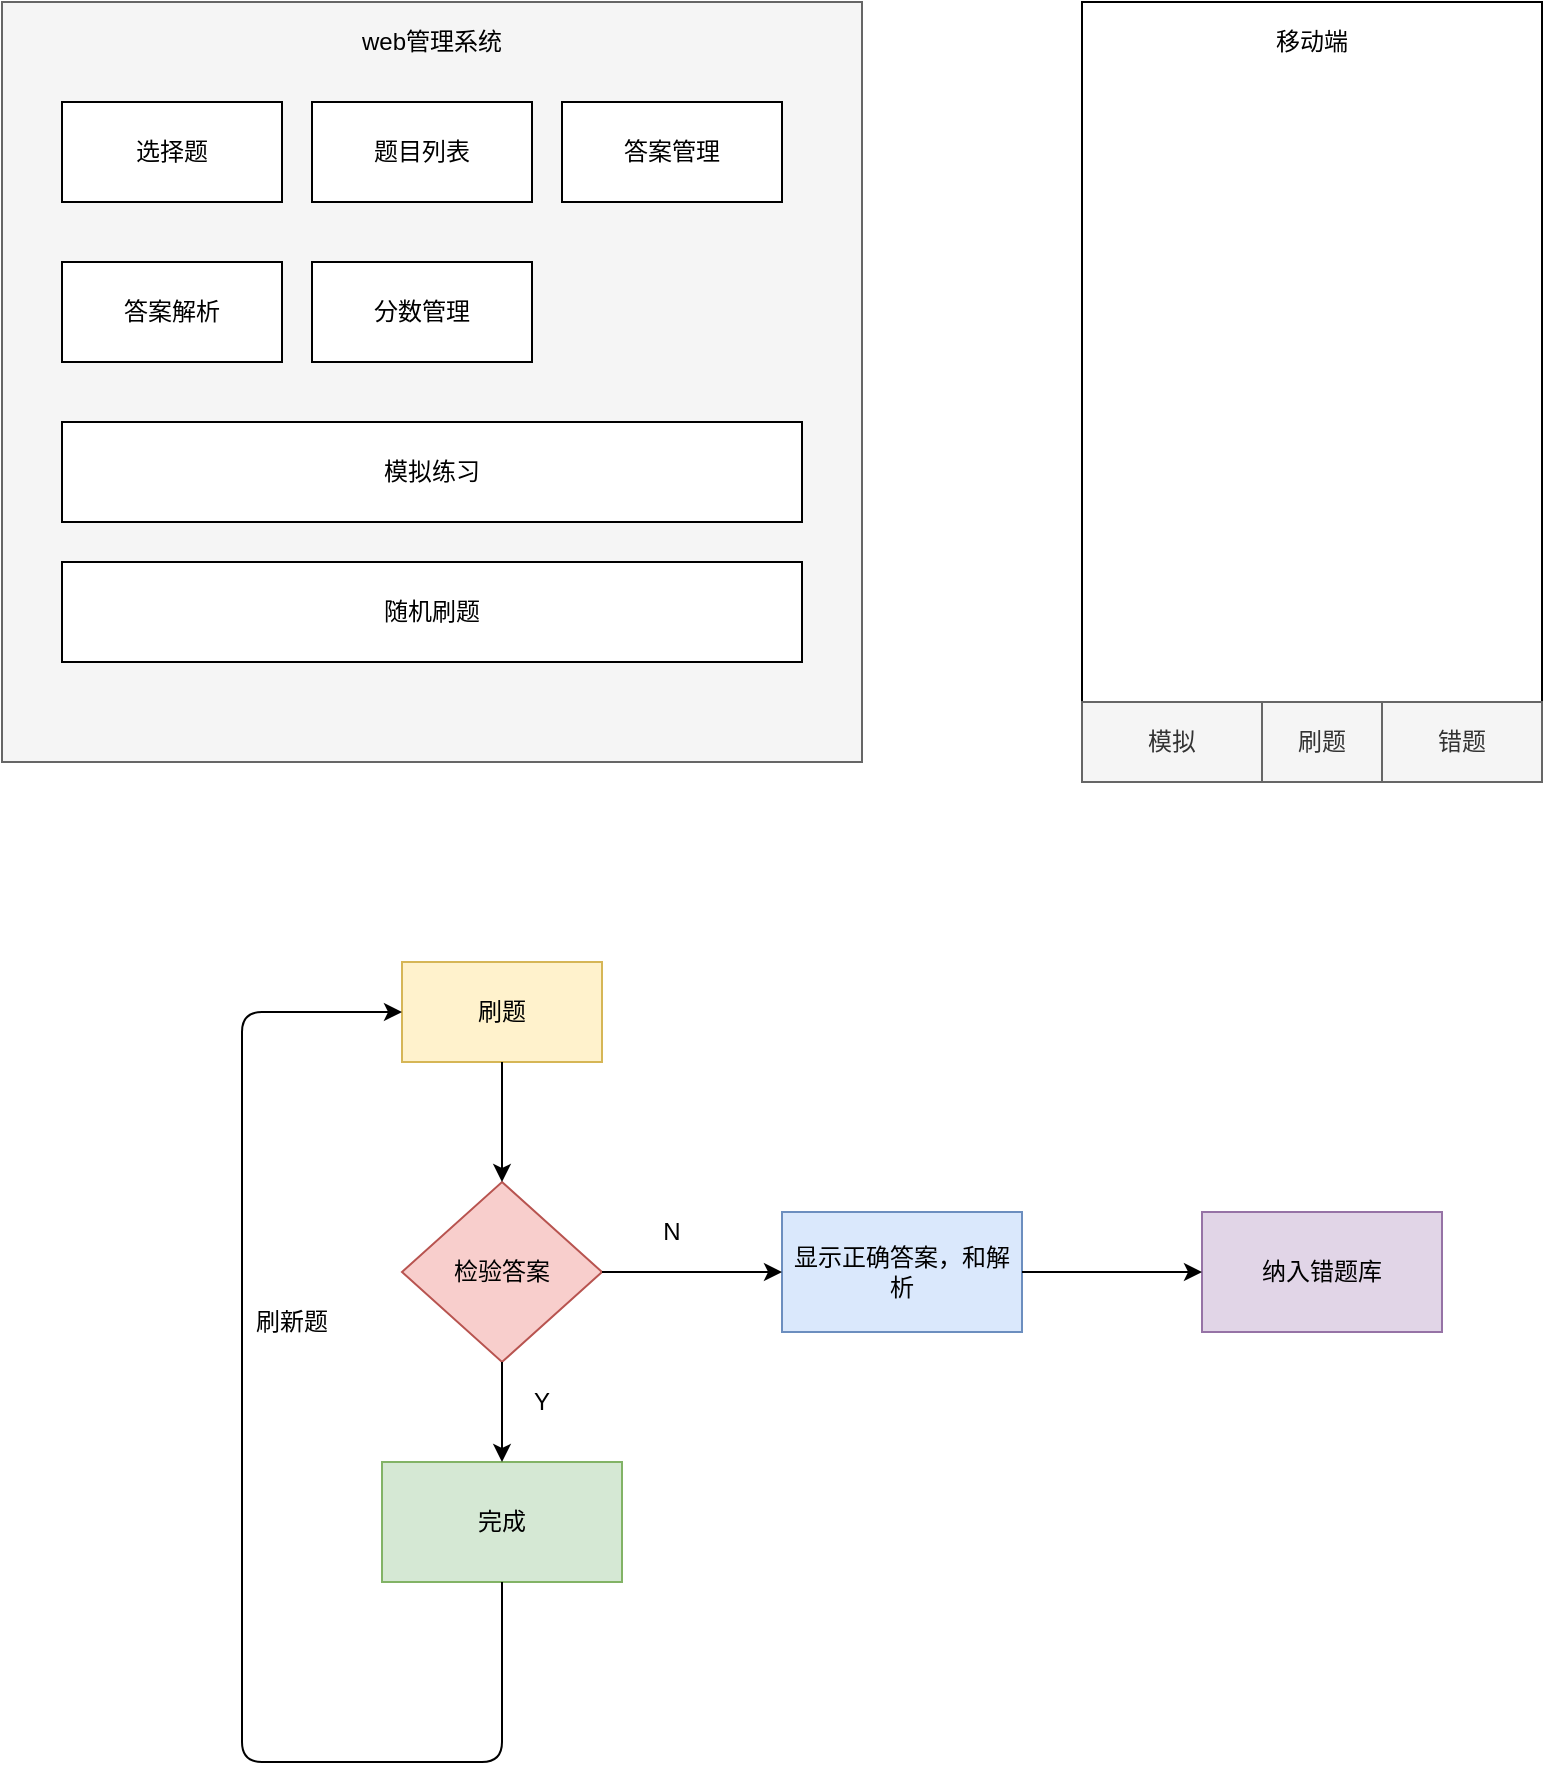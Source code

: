 <mxfile version="14.1.2" type="github">
  <diagram id="GmFpoFqPf8v9WZ1GltCS" name="Page-1">
    <mxGraphModel dx="1422" dy="762" grid="1" gridSize="10" guides="1" tooltips="1" connect="1" arrows="1" fold="1" page="1" pageScale="1" pageWidth="827" pageHeight="1169" math="0" shadow="0">
      <root>
        <mxCell id="0" />
        <mxCell id="1" parent="0" />
        <mxCell id="IQ7JFKAoIe0-9Cnb6-Zk-1" value="" style="rounded=0;whiteSpace=wrap;html=1;fillColor=#f5f5f5;strokeColor=#666666;fontColor=#333333;" vertex="1" parent="1">
          <mxGeometry x="90" y="130" width="430" height="380" as="geometry" />
        </mxCell>
        <mxCell id="IQ7JFKAoIe0-9Cnb6-Zk-2" value="web管理系统" style="text;html=1;strokeColor=none;fillColor=none;align=center;verticalAlign=middle;whiteSpace=wrap;rounded=0;" vertex="1" parent="1">
          <mxGeometry x="255" y="140" width="100" height="20" as="geometry" />
        </mxCell>
        <mxCell id="IQ7JFKAoIe0-9Cnb6-Zk-3" value="" style="rounded=0;whiteSpace=wrap;html=1;" vertex="1" parent="1">
          <mxGeometry x="630" y="130" width="230" height="390" as="geometry" />
        </mxCell>
        <mxCell id="IQ7JFKAoIe0-9Cnb6-Zk-4" value="移动端" style="text;html=1;strokeColor=none;fillColor=none;align=center;verticalAlign=middle;whiteSpace=wrap;rounded=0;" vertex="1" parent="1">
          <mxGeometry x="725" y="140" width="40" height="20" as="geometry" />
        </mxCell>
        <mxCell id="IQ7JFKAoIe0-9Cnb6-Zk-5" value="选择题" style="rounded=0;whiteSpace=wrap;html=1;" vertex="1" parent="1">
          <mxGeometry x="120" y="180" width="110" height="50" as="geometry" />
        </mxCell>
        <mxCell id="IQ7JFKAoIe0-9Cnb6-Zk-6" value="题目列表" style="rounded=0;whiteSpace=wrap;html=1;" vertex="1" parent="1">
          <mxGeometry x="245" y="180" width="110" height="50" as="geometry" />
        </mxCell>
        <mxCell id="IQ7JFKAoIe0-9Cnb6-Zk-7" value="答案管理" style="rounded=0;whiteSpace=wrap;html=1;" vertex="1" parent="1">
          <mxGeometry x="370" y="180" width="110" height="50" as="geometry" />
        </mxCell>
        <mxCell id="IQ7JFKAoIe0-9Cnb6-Zk-8" value="答案解析" style="rounded=0;whiteSpace=wrap;html=1;" vertex="1" parent="1">
          <mxGeometry x="120" y="260" width="110" height="50" as="geometry" />
        </mxCell>
        <mxCell id="IQ7JFKAoIe0-9Cnb6-Zk-9" value="分数管理" style="rounded=0;whiteSpace=wrap;html=1;" vertex="1" parent="1">
          <mxGeometry x="245" y="260" width="110" height="50" as="geometry" />
        </mxCell>
        <mxCell id="IQ7JFKAoIe0-9Cnb6-Zk-10" value="随机刷题" style="rounded=0;whiteSpace=wrap;html=1;" vertex="1" parent="1">
          <mxGeometry x="120" y="410" width="370" height="50" as="geometry" />
        </mxCell>
        <mxCell id="IQ7JFKAoIe0-9Cnb6-Zk-11" value="模拟练习" style="rounded=0;whiteSpace=wrap;html=1;" vertex="1" parent="1">
          <mxGeometry x="120" y="340" width="370" height="50" as="geometry" />
        </mxCell>
        <mxCell id="IQ7JFKAoIe0-9Cnb6-Zk-13" value="模拟" style="rounded=0;whiteSpace=wrap;html=1;fillColor=#f5f5f5;strokeColor=#666666;fontColor=#333333;" vertex="1" parent="1">
          <mxGeometry x="630" y="480" width="90" height="40" as="geometry" />
        </mxCell>
        <mxCell id="IQ7JFKAoIe0-9Cnb6-Zk-15" value="刷题" style="rounded=0;whiteSpace=wrap;html=1;fillColor=#f5f5f5;strokeColor=#666666;fontColor=#333333;" vertex="1" parent="1">
          <mxGeometry x="720" y="480" width="60" height="40" as="geometry" />
        </mxCell>
        <mxCell id="IQ7JFKAoIe0-9Cnb6-Zk-16" value="错题" style="rounded=0;whiteSpace=wrap;html=1;fillColor=#f5f5f5;strokeColor=#666666;fontColor=#333333;" vertex="1" parent="1">
          <mxGeometry x="780" y="480" width="80" height="40" as="geometry" />
        </mxCell>
        <mxCell id="IQ7JFKAoIe0-9Cnb6-Zk-17" value="刷题" style="rounded=0;whiteSpace=wrap;html=1;fillColor=#fff2cc;strokeColor=#d6b656;" vertex="1" parent="1">
          <mxGeometry x="290" y="610" width="100" height="50" as="geometry" />
        </mxCell>
        <mxCell id="IQ7JFKAoIe0-9Cnb6-Zk-19" value="&lt;span&gt;检验答案&lt;/span&gt;" style="rhombus;whiteSpace=wrap;html=1;fillColor=#f8cecc;strokeColor=#b85450;" vertex="1" parent="1">
          <mxGeometry x="290" y="720" width="100" height="90" as="geometry" />
        </mxCell>
        <mxCell id="IQ7JFKAoIe0-9Cnb6-Zk-20" value="完成" style="rounded=0;whiteSpace=wrap;html=1;fillColor=#d5e8d4;strokeColor=#82b366;" vertex="1" parent="1">
          <mxGeometry x="280" y="860" width="120" height="60" as="geometry" />
        </mxCell>
        <mxCell id="IQ7JFKAoIe0-9Cnb6-Zk-21" value="显示正确答案，和解析" style="rounded=0;whiteSpace=wrap;html=1;fillColor=#dae8fc;strokeColor=#6c8ebf;" vertex="1" parent="1">
          <mxGeometry x="480" y="735" width="120" height="60" as="geometry" />
        </mxCell>
        <mxCell id="IQ7JFKAoIe0-9Cnb6-Zk-22" value="纳入错题库" style="rounded=0;whiteSpace=wrap;html=1;fillColor=#e1d5e7;strokeColor=#9673a6;" vertex="1" parent="1">
          <mxGeometry x="690" y="735" width="120" height="60" as="geometry" />
        </mxCell>
        <mxCell id="IQ7JFKAoIe0-9Cnb6-Zk-23" value="" style="endArrow=classic;html=1;exitX=0.5;exitY=1;exitDx=0;exitDy=0;" edge="1" parent="1" source="IQ7JFKAoIe0-9Cnb6-Zk-17" target="IQ7JFKAoIe0-9Cnb6-Zk-19">
          <mxGeometry width="50" height="50" relative="1" as="geometry">
            <mxPoint x="150" y="720" as="sourcePoint" />
            <mxPoint x="200" y="670" as="targetPoint" />
          </mxGeometry>
        </mxCell>
        <mxCell id="IQ7JFKAoIe0-9Cnb6-Zk-24" value="" style="endArrow=classic;html=1;exitX=0.5;exitY=1;exitDx=0;exitDy=0;" edge="1" parent="1" source="IQ7JFKAoIe0-9Cnb6-Zk-19" target="IQ7JFKAoIe0-9Cnb6-Zk-20">
          <mxGeometry width="50" height="50" relative="1" as="geometry">
            <mxPoint x="200" y="960" as="sourcePoint" />
            <mxPoint x="250" y="910" as="targetPoint" />
          </mxGeometry>
        </mxCell>
        <mxCell id="IQ7JFKAoIe0-9Cnb6-Zk-25" value="" style="endArrow=classic;html=1;entryX=0;entryY=0.5;entryDx=0;entryDy=0;exitX=1;exitY=0.5;exitDx=0;exitDy=0;" edge="1" parent="1" source="IQ7JFKAoIe0-9Cnb6-Zk-19" target="IQ7JFKAoIe0-9Cnb6-Zk-21">
          <mxGeometry width="50" height="50" relative="1" as="geometry">
            <mxPoint x="410" y="840" as="sourcePoint" />
            <mxPoint x="460" y="790" as="targetPoint" />
          </mxGeometry>
        </mxCell>
        <mxCell id="IQ7JFKAoIe0-9Cnb6-Zk-26" value="" style="endArrow=classic;html=1;entryX=0;entryY=0.5;entryDx=0;entryDy=0;" edge="1" parent="1" source="IQ7JFKAoIe0-9Cnb6-Zk-21" target="IQ7JFKAoIe0-9Cnb6-Zk-22">
          <mxGeometry width="50" height="50" relative="1" as="geometry">
            <mxPoint x="610" y="860" as="sourcePoint" />
            <mxPoint x="660" y="810" as="targetPoint" />
          </mxGeometry>
        </mxCell>
        <mxCell id="IQ7JFKAoIe0-9Cnb6-Zk-27" value="N" style="text;html=1;strokeColor=none;fillColor=none;align=center;verticalAlign=middle;whiteSpace=wrap;rounded=0;" vertex="1" parent="1">
          <mxGeometry x="405" y="735" width="40" height="20" as="geometry" />
        </mxCell>
        <mxCell id="IQ7JFKAoIe0-9Cnb6-Zk-28" value="Y" style="text;html=1;strokeColor=none;fillColor=none;align=center;verticalAlign=middle;whiteSpace=wrap;rounded=0;" vertex="1" parent="1">
          <mxGeometry x="340" y="820" width="40" height="20" as="geometry" />
        </mxCell>
        <mxCell id="IQ7JFKAoIe0-9Cnb6-Zk-29" value="" style="endArrow=classic;html=1;exitX=0.5;exitY=1;exitDx=0;exitDy=0;entryX=0;entryY=0.5;entryDx=0;entryDy=0;" edge="1" parent="1" source="IQ7JFKAoIe0-9Cnb6-Zk-20" target="IQ7JFKAoIe0-9Cnb6-Zk-17">
          <mxGeometry width="50" height="50" relative="1" as="geometry">
            <mxPoint x="530" y="800" as="sourcePoint" />
            <mxPoint x="210" y="650" as="targetPoint" />
            <Array as="points">
              <mxPoint x="340" y="1010" />
              <mxPoint x="210" y="1010" />
              <mxPoint x="210" y="635" />
            </Array>
          </mxGeometry>
        </mxCell>
        <mxCell id="IQ7JFKAoIe0-9Cnb6-Zk-30" value="刷新题" style="text;html=1;strokeColor=none;fillColor=none;align=center;verticalAlign=middle;whiteSpace=wrap;rounded=0;" vertex="1" parent="1">
          <mxGeometry x="215" y="780" width="40" height="20" as="geometry" />
        </mxCell>
      </root>
    </mxGraphModel>
  </diagram>
</mxfile>
